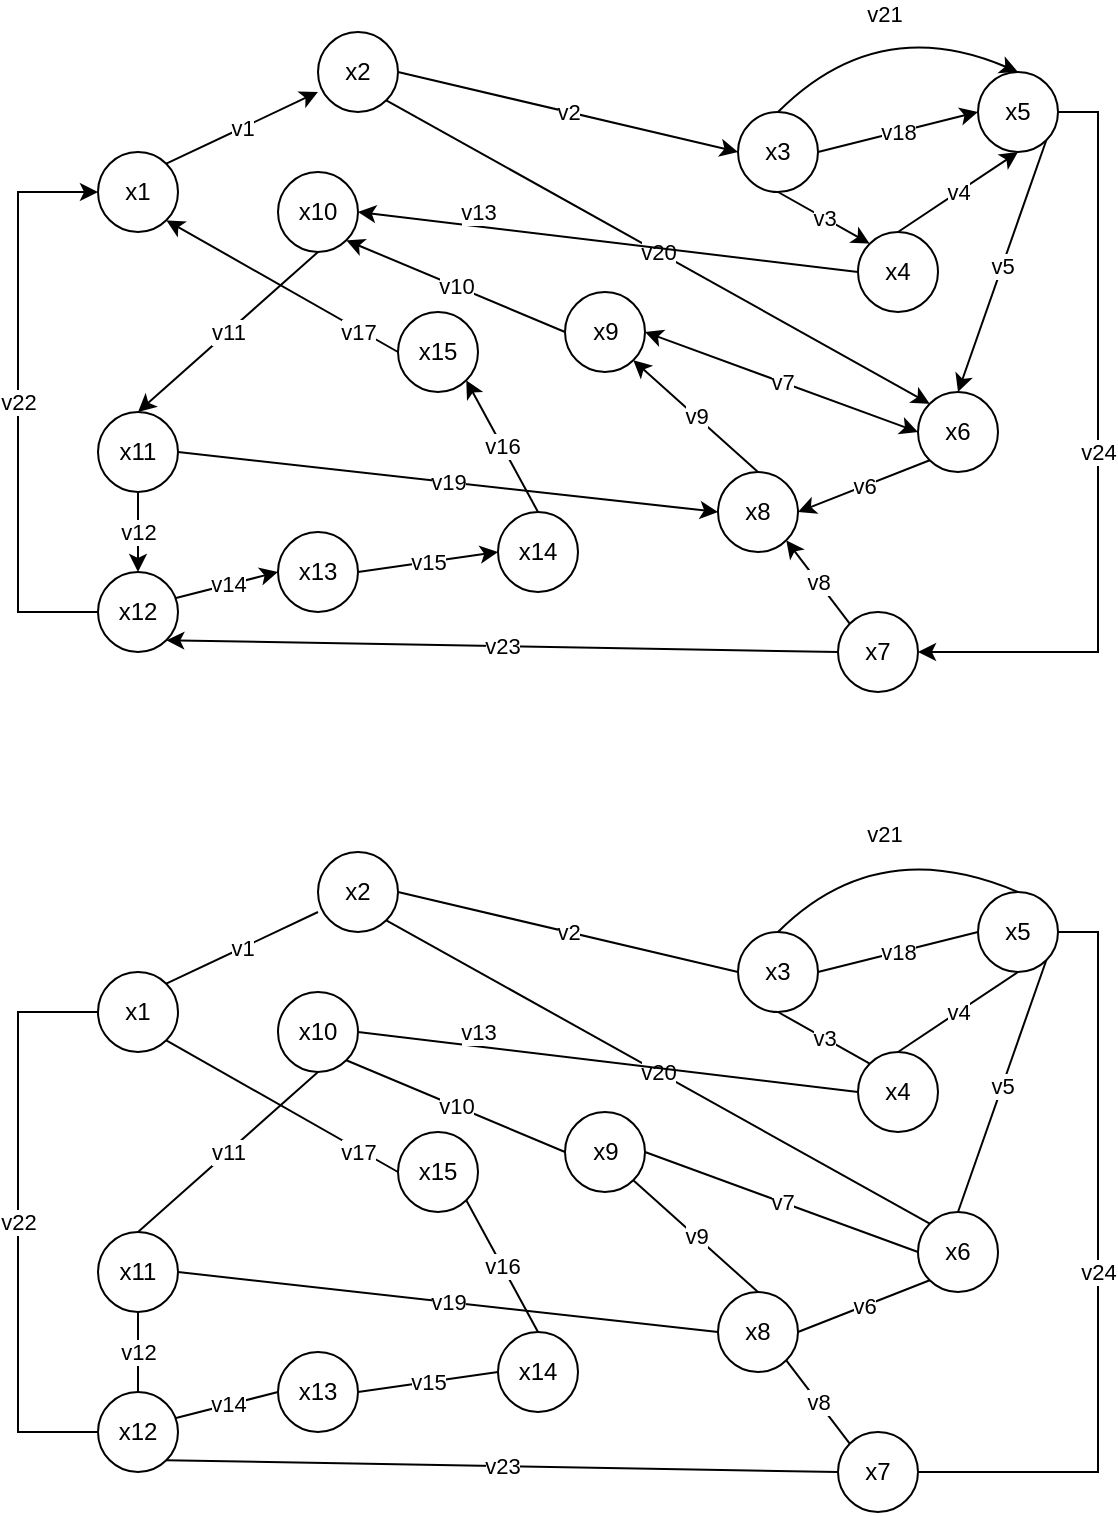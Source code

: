 <mxfile version="24.8.6">
  <diagram name="Страница — 1" id="h-ixjqRWvOeZo1G-fOuG">
    <mxGraphModel dx="1180" dy="746" grid="1" gridSize="10" guides="1" tooltips="1" connect="1" arrows="1" fold="1" page="1" pageScale="1" pageWidth="827" pageHeight="1169" math="0" shadow="0">
      <root>
        <mxCell id="0" />
        <mxCell id="1" parent="0" />
        <mxCell id="ugLleYfkjfmiJYSJhpiA-1" value="x9" style="ellipse;whiteSpace=wrap;html=1;aspect=fixed;" vertex="1" parent="1">
          <mxGeometry x="453.5" y="330" width="40" height="40" as="geometry" />
        </mxCell>
        <mxCell id="ugLleYfkjfmiJYSJhpiA-2" value="x2" style="ellipse;whiteSpace=wrap;html=1;aspect=fixed;" vertex="1" parent="1">
          <mxGeometry x="330" y="200" width="40" height="40" as="geometry" />
        </mxCell>
        <mxCell id="ugLleYfkjfmiJYSJhpiA-3" value="x1" style="ellipse;whiteSpace=wrap;html=1;aspect=fixed;" vertex="1" parent="1">
          <mxGeometry x="220" y="260" width="40" height="40" as="geometry" />
        </mxCell>
        <mxCell id="ugLleYfkjfmiJYSJhpiA-4" value="x10" style="ellipse;whiteSpace=wrap;html=1;aspect=fixed;" vertex="1" parent="1">
          <mxGeometry x="310" y="270" width="40" height="40" as="geometry" />
        </mxCell>
        <mxCell id="ugLleYfkjfmiJYSJhpiA-5" value="x4" style="ellipse;whiteSpace=wrap;html=1;aspect=fixed;" vertex="1" parent="1">
          <mxGeometry x="600" y="300" width="40" height="40" as="geometry" />
        </mxCell>
        <mxCell id="ugLleYfkjfmiJYSJhpiA-6" value="x3" style="ellipse;whiteSpace=wrap;html=1;aspect=fixed;" vertex="1" parent="1">
          <mxGeometry x="540" y="240" width="40" height="40" as="geometry" />
        </mxCell>
        <mxCell id="ugLleYfkjfmiJYSJhpiA-55" value="v24" style="edgeStyle=orthogonalEdgeStyle;rounded=0;orthogonalLoop=1;jettySize=auto;html=1;entryX=1;entryY=0.5;entryDx=0;entryDy=0;" edge="1" parent="1" source="ugLleYfkjfmiJYSJhpiA-7" target="ugLleYfkjfmiJYSJhpiA-9">
          <mxGeometry relative="1" as="geometry">
            <Array as="points">
              <mxPoint x="720" y="240" />
              <mxPoint x="720" y="510" />
            </Array>
          </mxGeometry>
        </mxCell>
        <mxCell id="ugLleYfkjfmiJYSJhpiA-7" value="x5" style="ellipse;whiteSpace=wrap;html=1;aspect=fixed;" vertex="1" parent="1">
          <mxGeometry x="660" y="220" width="40" height="40" as="geometry" />
        </mxCell>
        <mxCell id="ugLleYfkjfmiJYSJhpiA-8" value="x6" style="ellipse;whiteSpace=wrap;html=1;aspect=fixed;" vertex="1" parent="1">
          <mxGeometry x="630" y="380" width="40" height="40" as="geometry" />
        </mxCell>
        <mxCell id="ugLleYfkjfmiJYSJhpiA-9" value="x7" style="ellipse;whiteSpace=wrap;html=1;aspect=fixed;" vertex="1" parent="1">
          <mxGeometry x="590" y="490" width="40" height="40" as="geometry" />
        </mxCell>
        <mxCell id="ugLleYfkjfmiJYSJhpiA-10" value="x8" style="ellipse;whiteSpace=wrap;html=1;aspect=fixed;" vertex="1" parent="1">
          <mxGeometry x="530" y="420" width="40" height="40" as="geometry" />
        </mxCell>
        <mxCell id="ugLleYfkjfmiJYSJhpiA-11" value="x11" style="ellipse;whiteSpace=wrap;html=1;aspect=fixed;" vertex="1" parent="1">
          <mxGeometry x="220" y="390" width="40" height="40" as="geometry" />
        </mxCell>
        <mxCell id="ugLleYfkjfmiJYSJhpiA-54" value="v22" style="edgeStyle=orthogonalEdgeStyle;rounded=0;orthogonalLoop=1;jettySize=auto;html=1;entryX=0;entryY=0.5;entryDx=0;entryDy=0;" edge="1" parent="1" source="ugLleYfkjfmiJYSJhpiA-12" target="ugLleYfkjfmiJYSJhpiA-3">
          <mxGeometry relative="1" as="geometry">
            <Array as="points">
              <mxPoint x="180" y="490" />
              <mxPoint x="180" y="280" />
            </Array>
          </mxGeometry>
        </mxCell>
        <mxCell id="ugLleYfkjfmiJYSJhpiA-12" value="x12" style="ellipse;whiteSpace=wrap;html=1;aspect=fixed;" vertex="1" parent="1">
          <mxGeometry x="220" y="470" width="40" height="40" as="geometry" />
        </mxCell>
        <mxCell id="ugLleYfkjfmiJYSJhpiA-13" value="x13" style="ellipse;whiteSpace=wrap;html=1;aspect=fixed;" vertex="1" parent="1">
          <mxGeometry x="310" y="450" width="40" height="40" as="geometry" />
        </mxCell>
        <mxCell id="ugLleYfkjfmiJYSJhpiA-14" value="x14" style="ellipse;whiteSpace=wrap;html=1;aspect=fixed;" vertex="1" parent="1">
          <mxGeometry x="420" y="440" width="40" height="40" as="geometry" />
        </mxCell>
        <mxCell id="ugLleYfkjfmiJYSJhpiA-15" value="x15" style="ellipse;whiteSpace=wrap;html=1;aspect=fixed;" vertex="1" parent="1">
          <mxGeometry x="370" y="340" width="40" height="40" as="geometry" />
        </mxCell>
        <mxCell id="ugLleYfkjfmiJYSJhpiA-36" value="v17" style="endArrow=classic;html=1;rounded=0;entryX=1;entryY=1;entryDx=0;entryDy=0;exitX=0;exitY=0.5;exitDx=0;exitDy=0;" edge="1" parent="1" source="ugLleYfkjfmiJYSJhpiA-15" target="ugLleYfkjfmiJYSJhpiA-3">
          <mxGeometry x="-0.665" y="1" width="50" height="50" relative="1" as="geometry">
            <mxPoint x="450" y="440" as="sourcePoint" />
            <mxPoint x="500" y="390" as="targetPoint" />
            <mxPoint as="offset" />
          </mxGeometry>
        </mxCell>
        <mxCell id="ugLleYfkjfmiJYSJhpiA-37" value="v1" style="endArrow=classic;html=1;rounded=0;entryX=0;entryY=0.75;entryDx=0;entryDy=0;exitX=1;exitY=0;exitDx=0;exitDy=0;entryPerimeter=0;endFill=1;" edge="1" parent="1" source="ugLleYfkjfmiJYSJhpiA-3" target="ugLleYfkjfmiJYSJhpiA-2">
          <mxGeometry width="50" height="50" relative="1" as="geometry">
            <mxPoint x="380" y="370" as="sourcePoint" />
            <mxPoint x="264" y="304" as="targetPoint" />
          </mxGeometry>
        </mxCell>
        <mxCell id="ugLleYfkjfmiJYSJhpiA-38" value="v2" style="endArrow=classic;html=1;rounded=0;entryX=0;entryY=0.5;entryDx=0;entryDy=0;exitX=1;exitY=0.5;exitDx=0;exitDy=0;" edge="1" parent="1" source="ugLleYfkjfmiJYSJhpiA-2" target="ugLleYfkjfmiJYSJhpiA-6">
          <mxGeometry width="50" height="50" relative="1" as="geometry">
            <mxPoint x="264" y="276" as="sourcePoint" />
            <mxPoint x="340" y="240" as="targetPoint" />
          </mxGeometry>
        </mxCell>
        <mxCell id="ugLleYfkjfmiJYSJhpiA-39" value="v18" style="endArrow=classic;html=1;rounded=0;entryX=0;entryY=0.5;entryDx=0;entryDy=0;exitX=1;exitY=0.5;exitDx=0;exitDy=0;" edge="1" parent="1" source="ugLleYfkjfmiJYSJhpiA-6" target="ugLleYfkjfmiJYSJhpiA-7">
          <mxGeometry width="50" height="50" relative="1" as="geometry">
            <mxPoint x="380" y="230" as="sourcePoint" />
            <mxPoint x="550" y="270" as="targetPoint" />
          </mxGeometry>
        </mxCell>
        <mxCell id="ugLleYfkjfmiJYSJhpiA-40" value="v21" style="endArrow=classic;html=1;rounded=0;entryX=0.5;entryY=0;entryDx=0;entryDy=0;exitX=0.5;exitY=0;exitDx=0;exitDy=0;curved=1;" edge="1" parent="1" source="ugLleYfkjfmiJYSJhpiA-6" target="ugLleYfkjfmiJYSJhpiA-7">
          <mxGeometry width="50" height="50" relative="1" as="geometry">
            <mxPoint x="590" y="270" as="sourcePoint" />
            <mxPoint x="670" y="250" as="targetPoint" />
            <Array as="points">
              <mxPoint x="610" y="190" />
            </Array>
          </mxGeometry>
        </mxCell>
        <mxCell id="ugLleYfkjfmiJYSJhpiA-41" value="v3" style="endArrow=classic;html=1;rounded=0;exitX=0.5;exitY=1;exitDx=0;exitDy=0;entryX=0;entryY=0;entryDx=0;entryDy=0;" edge="1" parent="1" source="ugLleYfkjfmiJYSJhpiA-6" target="ugLleYfkjfmiJYSJhpiA-5">
          <mxGeometry width="50" height="50" relative="1" as="geometry">
            <mxPoint x="440" y="440" as="sourcePoint" />
            <mxPoint x="490" y="390" as="targetPoint" />
          </mxGeometry>
        </mxCell>
        <mxCell id="ugLleYfkjfmiJYSJhpiA-42" value="v4" style="endArrow=classic;html=1;rounded=0;exitX=0.5;exitY=0;exitDx=0;exitDy=0;entryX=0.5;entryY=1;entryDx=0;entryDy=0;" edge="1" parent="1" source="ugLleYfkjfmiJYSJhpiA-5" target="ugLleYfkjfmiJYSJhpiA-7">
          <mxGeometry width="50" height="50" relative="1" as="geometry">
            <mxPoint x="570" y="290" as="sourcePoint" />
            <mxPoint x="616" y="316" as="targetPoint" />
          </mxGeometry>
        </mxCell>
        <mxCell id="ugLleYfkjfmiJYSJhpiA-43" value="v5" style="endArrow=classic;html=1;rounded=0;exitX=1;exitY=1;exitDx=0;exitDy=0;entryX=0.5;entryY=0;entryDx=0;entryDy=0;" edge="1" parent="1" source="ugLleYfkjfmiJYSJhpiA-7" target="ugLleYfkjfmiJYSJhpiA-8">
          <mxGeometry width="50" height="50" relative="1" as="geometry">
            <mxPoint x="630" y="310" as="sourcePoint" />
            <mxPoint x="690" y="270" as="targetPoint" />
          </mxGeometry>
        </mxCell>
        <mxCell id="ugLleYfkjfmiJYSJhpiA-44" value="v20" style="endArrow=classic;html=1;rounded=0;entryX=0;entryY=0;entryDx=0;entryDy=0;exitX=1;exitY=1;exitDx=0;exitDy=0;" edge="1" parent="1" source="ugLleYfkjfmiJYSJhpiA-2" target="ugLleYfkjfmiJYSJhpiA-8">
          <mxGeometry width="50" height="50" relative="1" as="geometry">
            <mxPoint x="380" y="230" as="sourcePoint" />
            <mxPoint x="550" y="270" as="targetPoint" />
          </mxGeometry>
        </mxCell>
        <mxCell id="ugLleYfkjfmiJYSJhpiA-45" value="v13" style="endArrow=classic;html=1;rounded=0;exitX=0;exitY=0.5;exitDx=0;exitDy=0;entryX=1;entryY=0.5;entryDx=0;entryDy=0;" edge="1" parent="1" source="ugLleYfkjfmiJYSJhpiA-5" target="ugLleYfkjfmiJYSJhpiA-4">
          <mxGeometry x="0.527" y="-7" width="50" height="50" relative="1" as="geometry">
            <mxPoint x="570" y="290" as="sourcePoint" />
            <mxPoint x="616" y="316" as="targetPoint" />
            <mxPoint as="offset" />
          </mxGeometry>
        </mxCell>
        <mxCell id="ugLleYfkjfmiJYSJhpiA-46" value="v10" style="endArrow=classic;html=1;rounded=0;entryX=1;entryY=1;entryDx=0;entryDy=0;exitX=0;exitY=0.5;exitDx=0;exitDy=0;" edge="1" parent="1" source="ugLleYfkjfmiJYSJhpiA-1" target="ugLleYfkjfmiJYSJhpiA-4">
          <mxGeometry width="50" height="50" relative="1" as="geometry">
            <mxPoint x="440" y="440" as="sourcePoint" />
            <mxPoint x="490" y="390" as="targetPoint" />
          </mxGeometry>
        </mxCell>
        <mxCell id="ugLleYfkjfmiJYSJhpiA-47" value="v11" style="endArrow=classic;html=1;rounded=0;entryX=0.5;entryY=0;entryDx=0;entryDy=0;exitX=0.5;exitY=1;exitDx=0;exitDy=0;" edge="1" parent="1" source="ugLleYfkjfmiJYSJhpiA-4" target="ugLleYfkjfmiJYSJhpiA-11">
          <mxGeometry width="50" height="50" relative="1" as="geometry">
            <mxPoint x="440" y="440" as="sourcePoint" />
            <mxPoint x="490" y="390" as="targetPoint" />
          </mxGeometry>
        </mxCell>
        <mxCell id="ugLleYfkjfmiJYSJhpiA-48" value="v12" style="endArrow=classic;html=1;rounded=0;entryX=0.5;entryY=0;entryDx=0;entryDy=0;exitX=0.5;exitY=1;exitDx=0;exitDy=0;" edge="1" parent="1" source="ugLleYfkjfmiJYSJhpiA-11" target="ugLleYfkjfmiJYSJhpiA-12">
          <mxGeometry width="50" height="50" relative="1" as="geometry">
            <mxPoint x="340" y="390" as="sourcePoint" />
            <mxPoint x="490" y="390" as="targetPoint" />
            <mxPoint as="offset" />
          </mxGeometry>
        </mxCell>
        <mxCell id="ugLleYfkjfmiJYSJhpiA-49" value="v14" style="endArrow=classic;html=1;rounded=0;entryX=0;entryY=0.5;entryDx=0;entryDy=0;exitX=0.975;exitY=0.325;exitDx=0;exitDy=0;exitPerimeter=0;" edge="1" parent="1" source="ugLleYfkjfmiJYSJhpiA-12" target="ugLleYfkjfmiJYSJhpiA-13">
          <mxGeometry width="50" height="50" relative="1" as="geometry">
            <mxPoint x="250" y="440" as="sourcePoint" />
            <mxPoint x="250" y="480" as="targetPoint" />
            <mxPoint as="offset" />
          </mxGeometry>
        </mxCell>
        <mxCell id="ugLleYfkjfmiJYSJhpiA-52" value="v15" style="endArrow=classic;html=1;rounded=0;exitX=1;exitY=0.5;exitDx=0;exitDy=0;entryX=0;entryY=0.5;entryDx=0;entryDy=0;" edge="1" parent="1" source="ugLleYfkjfmiJYSJhpiA-13" target="ugLleYfkjfmiJYSJhpiA-14">
          <mxGeometry width="50" height="50" relative="1" as="geometry">
            <mxPoint x="440" y="440" as="sourcePoint" />
            <mxPoint x="490" y="390" as="targetPoint" />
          </mxGeometry>
        </mxCell>
        <mxCell id="ugLleYfkjfmiJYSJhpiA-53" value="v16" style="endArrow=classic;html=1;rounded=0;entryX=1;entryY=1;entryDx=0;entryDy=0;exitX=0.5;exitY=0;exitDx=0;exitDy=0;" edge="1" parent="1" source="ugLleYfkjfmiJYSJhpiA-14" target="ugLleYfkjfmiJYSJhpiA-15">
          <mxGeometry width="50" height="50" relative="1" as="geometry">
            <mxPoint x="440" y="440" as="sourcePoint" />
            <mxPoint x="490" y="390" as="targetPoint" />
          </mxGeometry>
        </mxCell>
        <mxCell id="ugLleYfkjfmiJYSJhpiA-56" value="v8" style="endArrow=classic;html=1;rounded=0;entryX=1;entryY=1;entryDx=0;entryDy=0;exitX=0;exitY=0;exitDx=0;exitDy=0;" edge="1" parent="1" source="ugLleYfkjfmiJYSJhpiA-9" target="ugLleYfkjfmiJYSJhpiA-10">
          <mxGeometry width="50" height="50" relative="1" as="geometry">
            <mxPoint x="440" y="440" as="sourcePoint" />
            <mxPoint x="490" y="390" as="targetPoint" />
          </mxGeometry>
        </mxCell>
        <mxCell id="ugLleYfkjfmiJYSJhpiA-57" value="v6" style="endArrow=classic;html=1;rounded=0;entryX=1;entryY=0.5;entryDx=0;entryDy=0;exitX=0;exitY=1;exitDx=0;exitDy=0;" edge="1" parent="1" source="ugLleYfkjfmiJYSJhpiA-8" target="ugLleYfkjfmiJYSJhpiA-10">
          <mxGeometry width="50" height="50" relative="1" as="geometry">
            <mxPoint x="440" y="440" as="sourcePoint" />
            <mxPoint x="490" y="390" as="targetPoint" />
          </mxGeometry>
        </mxCell>
        <mxCell id="ugLleYfkjfmiJYSJhpiA-58" value="v9" style="endArrow=classic;html=1;rounded=0;entryX=1;entryY=1;entryDx=0;entryDy=0;exitX=0.5;exitY=0;exitDx=0;exitDy=0;" edge="1" parent="1" source="ugLleYfkjfmiJYSJhpiA-10" target="ugLleYfkjfmiJYSJhpiA-1">
          <mxGeometry width="50" height="50" relative="1" as="geometry">
            <mxPoint x="440" y="440" as="sourcePoint" />
            <mxPoint x="490" y="390" as="targetPoint" />
          </mxGeometry>
        </mxCell>
        <mxCell id="ugLleYfkjfmiJYSJhpiA-60" value="v19" style="endArrow=classic;html=1;rounded=0;exitX=1;exitY=0.5;exitDx=0;exitDy=0;entryX=0;entryY=0.5;entryDx=0;entryDy=0;" edge="1" parent="1" source="ugLleYfkjfmiJYSJhpiA-11" target="ugLleYfkjfmiJYSJhpiA-10">
          <mxGeometry width="50" height="50" relative="1" as="geometry">
            <mxPoint x="440" y="440" as="sourcePoint" />
            <mxPoint x="490" y="390" as="targetPoint" />
          </mxGeometry>
        </mxCell>
        <mxCell id="ugLleYfkjfmiJYSJhpiA-61" value="v23" style="endArrow=classic;html=1;rounded=0;entryX=1;entryY=1;entryDx=0;entryDy=0;exitX=0;exitY=0.5;exitDx=0;exitDy=0;" edge="1" parent="1" source="ugLleYfkjfmiJYSJhpiA-9" target="ugLleYfkjfmiJYSJhpiA-12">
          <mxGeometry width="50" height="50" relative="1" as="geometry">
            <mxPoint x="440" y="440" as="sourcePoint" />
            <mxPoint x="490" y="390" as="targetPoint" />
          </mxGeometry>
        </mxCell>
        <mxCell id="ugLleYfkjfmiJYSJhpiA-64" value="v7" style="endArrow=classic;startArrow=classic;html=1;rounded=0;entryX=0;entryY=0.5;entryDx=0;entryDy=0;exitX=1;exitY=0.5;exitDx=0;exitDy=0;" edge="1" parent="1" source="ugLleYfkjfmiJYSJhpiA-1" target="ugLleYfkjfmiJYSJhpiA-8">
          <mxGeometry width="50" height="50" relative="1" as="geometry">
            <mxPoint x="440" y="440" as="sourcePoint" />
            <mxPoint x="490" y="390" as="targetPoint" />
          </mxGeometry>
        </mxCell>
        <mxCell id="ugLleYfkjfmiJYSJhpiA-144" value="x9" style="ellipse;whiteSpace=wrap;html=1;aspect=fixed;" vertex="1" parent="1">
          <mxGeometry x="453.5" y="740" width="40" height="40" as="geometry" />
        </mxCell>
        <mxCell id="ugLleYfkjfmiJYSJhpiA-145" value="x2" style="ellipse;whiteSpace=wrap;html=1;aspect=fixed;" vertex="1" parent="1">
          <mxGeometry x="330" y="610" width="40" height="40" as="geometry" />
        </mxCell>
        <mxCell id="ugLleYfkjfmiJYSJhpiA-146" value="x1" style="ellipse;whiteSpace=wrap;html=1;aspect=fixed;" vertex="1" parent="1">
          <mxGeometry x="220" y="670" width="40" height="40" as="geometry" />
        </mxCell>
        <mxCell id="ugLleYfkjfmiJYSJhpiA-147" value="x10" style="ellipse;whiteSpace=wrap;html=1;aspect=fixed;" vertex="1" parent="1">
          <mxGeometry x="310" y="680" width="40" height="40" as="geometry" />
        </mxCell>
        <mxCell id="ugLleYfkjfmiJYSJhpiA-148" value="x4" style="ellipse;whiteSpace=wrap;html=1;aspect=fixed;" vertex="1" parent="1">
          <mxGeometry x="600" y="710" width="40" height="40" as="geometry" />
        </mxCell>
        <mxCell id="ugLleYfkjfmiJYSJhpiA-149" value="x3" style="ellipse;whiteSpace=wrap;html=1;aspect=fixed;" vertex="1" parent="1">
          <mxGeometry x="540" y="650" width="40" height="40" as="geometry" />
        </mxCell>
        <mxCell id="ugLleYfkjfmiJYSJhpiA-150" value="v24" style="edgeStyle=orthogonalEdgeStyle;rounded=0;orthogonalLoop=1;jettySize=auto;html=1;entryX=1;entryY=0.5;entryDx=0;entryDy=0;endArrow=none;endFill=0;" edge="1" parent="1" source="ugLleYfkjfmiJYSJhpiA-151" target="ugLleYfkjfmiJYSJhpiA-153">
          <mxGeometry relative="1" as="geometry">
            <Array as="points">
              <mxPoint x="720" y="650" />
              <mxPoint x="720" y="920" />
            </Array>
          </mxGeometry>
        </mxCell>
        <mxCell id="ugLleYfkjfmiJYSJhpiA-151" value="x5" style="ellipse;whiteSpace=wrap;html=1;aspect=fixed;" vertex="1" parent="1">
          <mxGeometry x="660" y="630" width="40" height="40" as="geometry" />
        </mxCell>
        <mxCell id="ugLleYfkjfmiJYSJhpiA-152" value="x6" style="ellipse;whiteSpace=wrap;html=1;aspect=fixed;" vertex="1" parent="1">
          <mxGeometry x="630" y="790" width="40" height="40" as="geometry" />
        </mxCell>
        <mxCell id="ugLleYfkjfmiJYSJhpiA-153" value="x7" style="ellipse;whiteSpace=wrap;html=1;aspect=fixed;" vertex="1" parent="1">
          <mxGeometry x="590" y="900" width="40" height="40" as="geometry" />
        </mxCell>
        <mxCell id="ugLleYfkjfmiJYSJhpiA-154" value="x8" style="ellipse;whiteSpace=wrap;html=1;aspect=fixed;" vertex="1" parent="1">
          <mxGeometry x="530" y="830" width="40" height="40" as="geometry" />
        </mxCell>
        <mxCell id="ugLleYfkjfmiJYSJhpiA-155" value="x11" style="ellipse;whiteSpace=wrap;html=1;aspect=fixed;" vertex="1" parent="1">
          <mxGeometry x="220" y="800" width="40" height="40" as="geometry" />
        </mxCell>
        <mxCell id="ugLleYfkjfmiJYSJhpiA-156" value="v22" style="edgeStyle=orthogonalEdgeStyle;rounded=0;orthogonalLoop=1;jettySize=auto;html=1;entryX=0;entryY=0.5;entryDx=0;entryDy=0;endArrow=none;endFill=0;" edge="1" parent="1" source="ugLleYfkjfmiJYSJhpiA-157" target="ugLleYfkjfmiJYSJhpiA-146">
          <mxGeometry relative="1" as="geometry">
            <Array as="points">
              <mxPoint x="180" y="900" />
              <mxPoint x="180" y="690" />
            </Array>
          </mxGeometry>
        </mxCell>
        <mxCell id="ugLleYfkjfmiJYSJhpiA-157" value="x12" style="ellipse;whiteSpace=wrap;html=1;aspect=fixed;" vertex="1" parent="1">
          <mxGeometry x="220" y="880" width="40" height="40" as="geometry" />
        </mxCell>
        <mxCell id="ugLleYfkjfmiJYSJhpiA-158" value="x13" style="ellipse;whiteSpace=wrap;html=1;aspect=fixed;" vertex="1" parent="1">
          <mxGeometry x="310" y="860" width="40" height="40" as="geometry" />
        </mxCell>
        <mxCell id="ugLleYfkjfmiJYSJhpiA-159" value="x14" style="ellipse;whiteSpace=wrap;html=1;aspect=fixed;" vertex="1" parent="1">
          <mxGeometry x="420" y="850" width="40" height="40" as="geometry" />
        </mxCell>
        <mxCell id="ugLleYfkjfmiJYSJhpiA-160" value="x15" style="ellipse;whiteSpace=wrap;html=1;aspect=fixed;" vertex="1" parent="1">
          <mxGeometry x="370" y="750" width="40" height="40" as="geometry" />
        </mxCell>
        <mxCell id="ugLleYfkjfmiJYSJhpiA-161" value="v17" style="endArrow=none;html=1;rounded=0;entryX=1;entryY=1;entryDx=0;entryDy=0;exitX=0;exitY=0.5;exitDx=0;exitDy=0;endFill=0;" edge="1" parent="1" source="ugLleYfkjfmiJYSJhpiA-160" target="ugLleYfkjfmiJYSJhpiA-146">
          <mxGeometry x="-0.665" y="1" width="50" height="50" relative="1" as="geometry">
            <mxPoint x="450" y="850" as="sourcePoint" />
            <mxPoint x="500" y="800" as="targetPoint" />
            <mxPoint as="offset" />
          </mxGeometry>
        </mxCell>
        <mxCell id="ugLleYfkjfmiJYSJhpiA-162" value="v1" style="endArrow=none;html=1;rounded=0;entryX=0;entryY=0.75;entryDx=0;entryDy=0;exitX=1;exitY=0;exitDx=0;exitDy=0;entryPerimeter=0;endFill=0;" edge="1" parent="1" source="ugLleYfkjfmiJYSJhpiA-146" target="ugLleYfkjfmiJYSJhpiA-145">
          <mxGeometry width="50" height="50" relative="1" as="geometry">
            <mxPoint x="380" y="780" as="sourcePoint" />
            <mxPoint x="264" y="714" as="targetPoint" />
          </mxGeometry>
        </mxCell>
        <mxCell id="ugLleYfkjfmiJYSJhpiA-163" value="v2" style="endArrow=none;html=1;rounded=0;entryX=0;entryY=0.5;entryDx=0;entryDy=0;exitX=1;exitY=0.5;exitDx=0;exitDy=0;endFill=0;" edge="1" parent="1" source="ugLleYfkjfmiJYSJhpiA-145" target="ugLleYfkjfmiJYSJhpiA-149">
          <mxGeometry width="50" height="50" relative="1" as="geometry">
            <mxPoint x="264" y="686" as="sourcePoint" />
            <mxPoint x="340" y="650" as="targetPoint" />
          </mxGeometry>
        </mxCell>
        <mxCell id="ugLleYfkjfmiJYSJhpiA-164" value="v18" style="endArrow=none;html=1;rounded=0;entryX=0;entryY=0.5;entryDx=0;entryDy=0;exitX=1;exitY=0.5;exitDx=0;exitDy=0;endFill=0;" edge="1" parent="1" source="ugLleYfkjfmiJYSJhpiA-149" target="ugLleYfkjfmiJYSJhpiA-151">
          <mxGeometry width="50" height="50" relative="1" as="geometry">
            <mxPoint x="380" y="640" as="sourcePoint" />
            <mxPoint x="550" y="680" as="targetPoint" />
          </mxGeometry>
        </mxCell>
        <mxCell id="ugLleYfkjfmiJYSJhpiA-165" value="v21" style="endArrow=none;html=1;rounded=0;entryX=0.5;entryY=0;entryDx=0;entryDy=0;exitX=0.5;exitY=0;exitDx=0;exitDy=0;curved=1;endFill=0;" edge="1" parent="1" source="ugLleYfkjfmiJYSJhpiA-149" target="ugLleYfkjfmiJYSJhpiA-151">
          <mxGeometry width="50" height="50" relative="1" as="geometry">
            <mxPoint x="590" y="680" as="sourcePoint" />
            <mxPoint x="670" y="660" as="targetPoint" />
            <Array as="points">
              <mxPoint x="610" y="600" />
            </Array>
          </mxGeometry>
        </mxCell>
        <mxCell id="ugLleYfkjfmiJYSJhpiA-166" value="v3" style="endArrow=none;html=1;rounded=0;exitX=0.5;exitY=1;exitDx=0;exitDy=0;entryX=0;entryY=0;entryDx=0;entryDy=0;endFill=0;" edge="1" parent="1" source="ugLleYfkjfmiJYSJhpiA-149" target="ugLleYfkjfmiJYSJhpiA-148">
          <mxGeometry width="50" height="50" relative="1" as="geometry">
            <mxPoint x="440" y="850" as="sourcePoint" />
            <mxPoint x="490" y="800" as="targetPoint" />
          </mxGeometry>
        </mxCell>
        <mxCell id="ugLleYfkjfmiJYSJhpiA-167" value="v4" style="endArrow=none;html=1;rounded=0;exitX=0.5;exitY=0;exitDx=0;exitDy=0;entryX=0.5;entryY=1;entryDx=0;entryDy=0;endFill=0;" edge="1" parent="1" source="ugLleYfkjfmiJYSJhpiA-148" target="ugLleYfkjfmiJYSJhpiA-151">
          <mxGeometry width="50" height="50" relative="1" as="geometry">
            <mxPoint x="570" y="700" as="sourcePoint" />
            <mxPoint x="616" y="726" as="targetPoint" />
          </mxGeometry>
        </mxCell>
        <mxCell id="ugLleYfkjfmiJYSJhpiA-168" value="v5" style="endArrow=none;html=1;rounded=0;exitX=1;exitY=1;exitDx=0;exitDy=0;entryX=0.5;entryY=0;entryDx=0;entryDy=0;endFill=0;" edge="1" parent="1" source="ugLleYfkjfmiJYSJhpiA-151" target="ugLleYfkjfmiJYSJhpiA-152">
          <mxGeometry width="50" height="50" relative="1" as="geometry">
            <mxPoint x="630" y="720" as="sourcePoint" />
            <mxPoint x="690" y="680" as="targetPoint" />
          </mxGeometry>
        </mxCell>
        <mxCell id="ugLleYfkjfmiJYSJhpiA-169" value="v20" style="endArrow=none;html=1;rounded=0;entryX=0;entryY=0;entryDx=0;entryDy=0;exitX=1;exitY=1;exitDx=0;exitDy=0;endFill=0;" edge="1" parent="1" source="ugLleYfkjfmiJYSJhpiA-145" target="ugLleYfkjfmiJYSJhpiA-152">
          <mxGeometry width="50" height="50" relative="1" as="geometry">
            <mxPoint x="380" y="640" as="sourcePoint" />
            <mxPoint x="550" y="680" as="targetPoint" />
          </mxGeometry>
        </mxCell>
        <mxCell id="ugLleYfkjfmiJYSJhpiA-170" value="v13" style="endArrow=none;html=1;rounded=0;exitX=0;exitY=0.5;exitDx=0;exitDy=0;entryX=1;entryY=0.5;entryDx=0;entryDy=0;endFill=0;" edge="1" parent="1" source="ugLleYfkjfmiJYSJhpiA-148" target="ugLleYfkjfmiJYSJhpiA-147">
          <mxGeometry x="0.527" y="-7" width="50" height="50" relative="1" as="geometry">
            <mxPoint x="570" y="700" as="sourcePoint" />
            <mxPoint x="616" y="726" as="targetPoint" />
            <mxPoint as="offset" />
          </mxGeometry>
        </mxCell>
        <mxCell id="ugLleYfkjfmiJYSJhpiA-171" value="v10" style="endArrow=none;html=1;rounded=0;entryX=1;entryY=1;entryDx=0;entryDy=0;exitX=0;exitY=0.5;exitDx=0;exitDy=0;endFill=0;" edge="1" parent="1" source="ugLleYfkjfmiJYSJhpiA-144" target="ugLleYfkjfmiJYSJhpiA-147">
          <mxGeometry width="50" height="50" relative="1" as="geometry">
            <mxPoint x="440" y="850" as="sourcePoint" />
            <mxPoint x="490" y="800" as="targetPoint" />
          </mxGeometry>
        </mxCell>
        <mxCell id="ugLleYfkjfmiJYSJhpiA-172" value="v11" style="endArrow=none;html=1;rounded=0;entryX=0.5;entryY=0;entryDx=0;entryDy=0;exitX=0.5;exitY=1;exitDx=0;exitDy=0;endFill=0;" edge="1" parent="1" source="ugLleYfkjfmiJYSJhpiA-147" target="ugLleYfkjfmiJYSJhpiA-155">
          <mxGeometry width="50" height="50" relative="1" as="geometry">
            <mxPoint x="440" y="850" as="sourcePoint" />
            <mxPoint x="490" y="800" as="targetPoint" />
          </mxGeometry>
        </mxCell>
        <mxCell id="ugLleYfkjfmiJYSJhpiA-173" value="v12" style="endArrow=none;html=1;rounded=0;entryX=0.5;entryY=0;entryDx=0;entryDy=0;exitX=0.5;exitY=1;exitDx=0;exitDy=0;endFill=0;" edge="1" parent="1" source="ugLleYfkjfmiJYSJhpiA-155" target="ugLleYfkjfmiJYSJhpiA-157">
          <mxGeometry width="50" height="50" relative="1" as="geometry">
            <mxPoint x="340" y="800" as="sourcePoint" />
            <mxPoint x="490" y="800" as="targetPoint" />
            <mxPoint as="offset" />
          </mxGeometry>
        </mxCell>
        <mxCell id="ugLleYfkjfmiJYSJhpiA-174" value="v14" style="endArrow=none;html=1;rounded=0;entryX=0;entryY=0.5;entryDx=0;entryDy=0;exitX=0.975;exitY=0.325;exitDx=0;exitDy=0;exitPerimeter=0;endFill=0;" edge="1" parent="1" source="ugLleYfkjfmiJYSJhpiA-157" target="ugLleYfkjfmiJYSJhpiA-158">
          <mxGeometry width="50" height="50" relative="1" as="geometry">
            <mxPoint x="250" y="850" as="sourcePoint" />
            <mxPoint x="250" y="890" as="targetPoint" />
            <mxPoint as="offset" />
          </mxGeometry>
        </mxCell>
        <mxCell id="ugLleYfkjfmiJYSJhpiA-175" value="v15" style="endArrow=none;html=1;rounded=0;exitX=1;exitY=0.5;exitDx=0;exitDy=0;entryX=0;entryY=0.5;entryDx=0;entryDy=0;endFill=0;" edge="1" parent="1" source="ugLleYfkjfmiJYSJhpiA-158" target="ugLleYfkjfmiJYSJhpiA-159">
          <mxGeometry width="50" height="50" relative="1" as="geometry">
            <mxPoint x="440" y="850" as="sourcePoint" />
            <mxPoint x="490" y="800" as="targetPoint" />
          </mxGeometry>
        </mxCell>
        <mxCell id="ugLleYfkjfmiJYSJhpiA-176" value="v16" style="endArrow=none;html=1;rounded=0;entryX=1;entryY=1;entryDx=0;entryDy=0;exitX=0.5;exitY=0;exitDx=0;exitDy=0;endFill=0;" edge="1" parent="1" source="ugLleYfkjfmiJYSJhpiA-159" target="ugLleYfkjfmiJYSJhpiA-160">
          <mxGeometry width="50" height="50" relative="1" as="geometry">
            <mxPoint x="440" y="850" as="sourcePoint" />
            <mxPoint x="490" y="800" as="targetPoint" />
          </mxGeometry>
        </mxCell>
        <mxCell id="ugLleYfkjfmiJYSJhpiA-177" value="v8" style="endArrow=none;html=1;rounded=0;entryX=1;entryY=1;entryDx=0;entryDy=0;exitX=0;exitY=0;exitDx=0;exitDy=0;endFill=0;" edge="1" parent="1" source="ugLleYfkjfmiJYSJhpiA-153" target="ugLleYfkjfmiJYSJhpiA-154">
          <mxGeometry width="50" height="50" relative="1" as="geometry">
            <mxPoint x="440" y="850" as="sourcePoint" />
            <mxPoint x="490" y="800" as="targetPoint" />
          </mxGeometry>
        </mxCell>
        <mxCell id="ugLleYfkjfmiJYSJhpiA-178" value="v6" style="endArrow=none;html=1;rounded=0;entryX=1;entryY=0.5;entryDx=0;entryDy=0;exitX=0;exitY=1;exitDx=0;exitDy=0;endFill=0;" edge="1" parent="1" source="ugLleYfkjfmiJYSJhpiA-152" target="ugLleYfkjfmiJYSJhpiA-154">
          <mxGeometry width="50" height="50" relative="1" as="geometry">
            <mxPoint x="440" y="850" as="sourcePoint" />
            <mxPoint x="490" y="800" as="targetPoint" />
          </mxGeometry>
        </mxCell>
        <mxCell id="ugLleYfkjfmiJYSJhpiA-179" value="v9" style="endArrow=none;html=1;rounded=0;entryX=1;entryY=1;entryDx=0;entryDy=0;exitX=0.5;exitY=0;exitDx=0;exitDy=0;endFill=0;" edge="1" parent="1" source="ugLleYfkjfmiJYSJhpiA-154" target="ugLleYfkjfmiJYSJhpiA-144">
          <mxGeometry width="50" height="50" relative="1" as="geometry">
            <mxPoint x="440" y="850" as="sourcePoint" />
            <mxPoint x="490" y="800" as="targetPoint" />
          </mxGeometry>
        </mxCell>
        <mxCell id="ugLleYfkjfmiJYSJhpiA-180" value="v19" style="endArrow=none;html=1;rounded=0;exitX=1;exitY=0.5;exitDx=0;exitDy=0;entryX=0;entryY=0.5;entryDx=0;entryDy=0;endFill=0;" edge="1" parent="1" source="ugLleYfkjfmiJYSJhpiA-155" target="ugLleYfkjfmiJYSJhpiA-154">
          <mxGeometry width="50" height="50" relative="1" as="geometry">
            <mxPoint x="440" y="850" as="sourcePoint" />
            <mxPoint x="490" y="800" as="targetPoint" />
          </mxGeometry>
        </mxCell>
        <mxCell id="ugLleYfkjfmiJYSJhpiA-181" value="v23" style="endArrow=none;html=1;rounded=0;entryX=1;entryY=1;entryDx=0;entryDy=0;exitX=0;exitY=0.5;exitDx=0;exitDy=0;endFill=0;" edge="1" parent="1" source="ugLleYfkjfmiJYSJhpiA-153" target="ugLleYfkjfmiJYSJhpiA-157">
          <mxGeometry width="50" height="50" relative="1" as="geometry">
            <mxPoint x="440" y="850" as="sourcePoint" />
            <mxPoint x="490" y="800" as="targetPoint" />
          </mxGeometry>
        </mxCell>
        <mxCell id="ugLleYfkjfmiJYSJhpiA-182" value="v7" style="endArrow=none;html=1;rounded=0;exitX=1;exitY=0.5;exitDx=0;exitDy=0;entryX=0;entryY=0.5;entryDx=0;entryDy=0;" edge="1" parent="1" source="ugLleYfkjfmiJYSJhpiA-144" target="ugLleYfkjfmiJYSJhpiA-152">
          <mxGeometry width="50" height="50" relative="1" as="geometry">
            <mxPoint x="416.5" y="610" as="sourcePoint" />
            <mxPoint x="466.5" y="560" as="targetPoint" />
          </mxGeometry>
        </mxCell>
      </root>
    </mxGraphModel>
  </diagram>
</mxfile>
